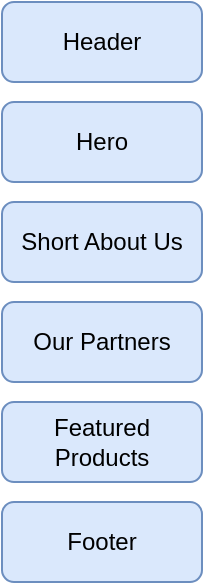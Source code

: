 <mxfile version="22.0.8" type="device">
  <diagram name="Page-1" id="sAOJ5SrDfzlhlrvFXXsP">
    <mxGraphModel dx="808" dy="408" grid="1" gridSize="10" guides="1" tooltips="1" connect="1" arrows="1" fold="1" page="1" pageScale="1" pageWidth="850" pageHeight="1100" math="0" shadow="0">
      <root>
        <mxCell id="0" />
        <mxCell id="1" parent="0" />
        <mxCell id="nBLHbdXHp7UiOyoCYOLu-15" value="Header" style="rounded=1;whiteSpace=wrap;html=1;fillColor=#dae8fc;strokeColor=#6c8ebf;" parent="1" vertex="1">
          <mxGeometry x="210" y="170" width="100" height="40" as="geometry" />
        </mxCell>
        <mxCell id="nBLHbdXHp7UiOyoCYOLu-23" value="Short About Us" style="rounded=1;whiteSpace=wrap;html=1;fillColor=#dae8fc;strokeColor=#6c8ebf;" parent="1" vertex="1">
          <mxGeometry x="210" y="270" width="100" height="40" as="geometry" />
        </mxCell>
        <mxCell id="nBLHbdXHp7UiOyoCYOLu-26" value="Featured Products" style="rounded=1;whiteSpace=wrap;html=1;fillColor=#dae8fc;strokeColor=#6c8ebf;" parent="1" vertex="1">
          <mxGeometry x="210" y="370" width="100" height="40" as="geometry" />
        </mxCell>
        <mxCell id="nBLHbdXHp7UiOyoCYOLu-28" value="&lt;div&gt;Footer&lt;br&gt;&lt;/div&gt;" style="rounded=1;whiteSpace=wrap;html=1;fillColor=#dae8fc;strokeColor=#6c8ebf;" parent="1" vertex="1">
          <mxGeometry x="210" y="420" width="100" height="40" as="geometry" />
        </mxCell>
        <mxCell id="r9LU1n8cO8k18PTNaj-M-1" value="Our Partners" style="rounded=1;whiteSpace=wrap;html=1;fillColor=#dae8fc;strokeColor=#6c8ebf;" vertex="1" parent="1">
          <mxGeometry x="210" y="320" width="100" height="40" as="geometry" />
        </mxCell>
        <mxCell id="r9LU1n8cO8k18PTNaj-M-3" value="Hero" style="rounded=1;whiteSpace=wrap;html=1;fillColor=#dae8fc;strokeColor=#6c8ebf;" vertex="1" parent="1">
          <mxGeometry x="210" y="220" width="100" height="40" as="geometry" />
        </mxCell>
      </root>
    </mxGraphModel>
  </diagram>
</mxfile>
